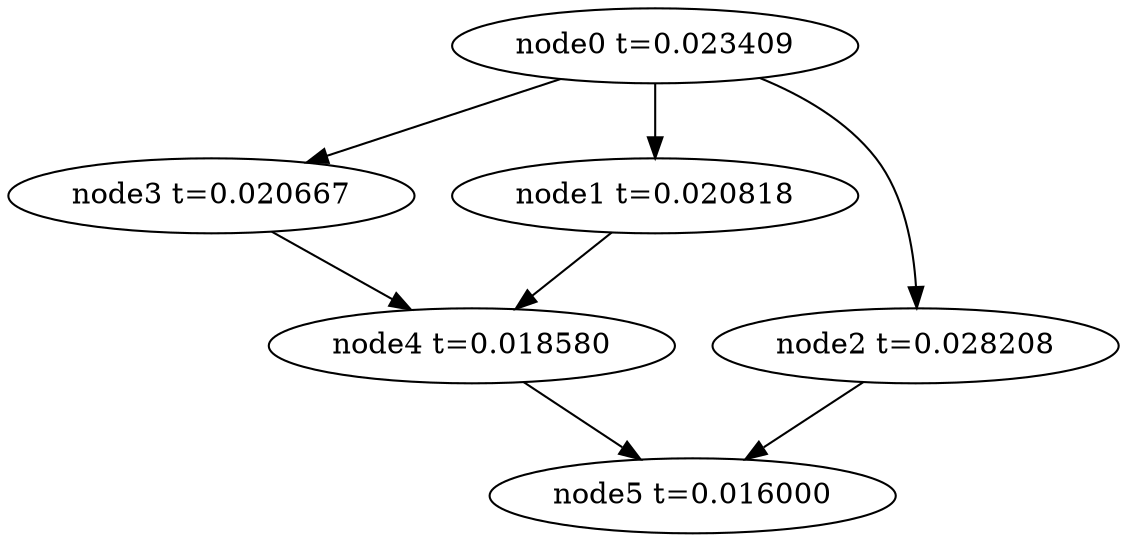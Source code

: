 digraph g{
	node5[label="node5 t=0.016000"]
	node4 -> node5
	node4[label="node4 t=0.018580"];
	node3 -> node4
	node3[label="node3 t=0.020667"];
	node2 -> node5
	node2[label="node2 t=0.028208"];
	node1 -> node4
	node1[label="node1 t=0.020818"];
	node0 -> node3
	node0 -> node2
	node0 -> node1
	node0[label="node0 t=0.023409"];
}
